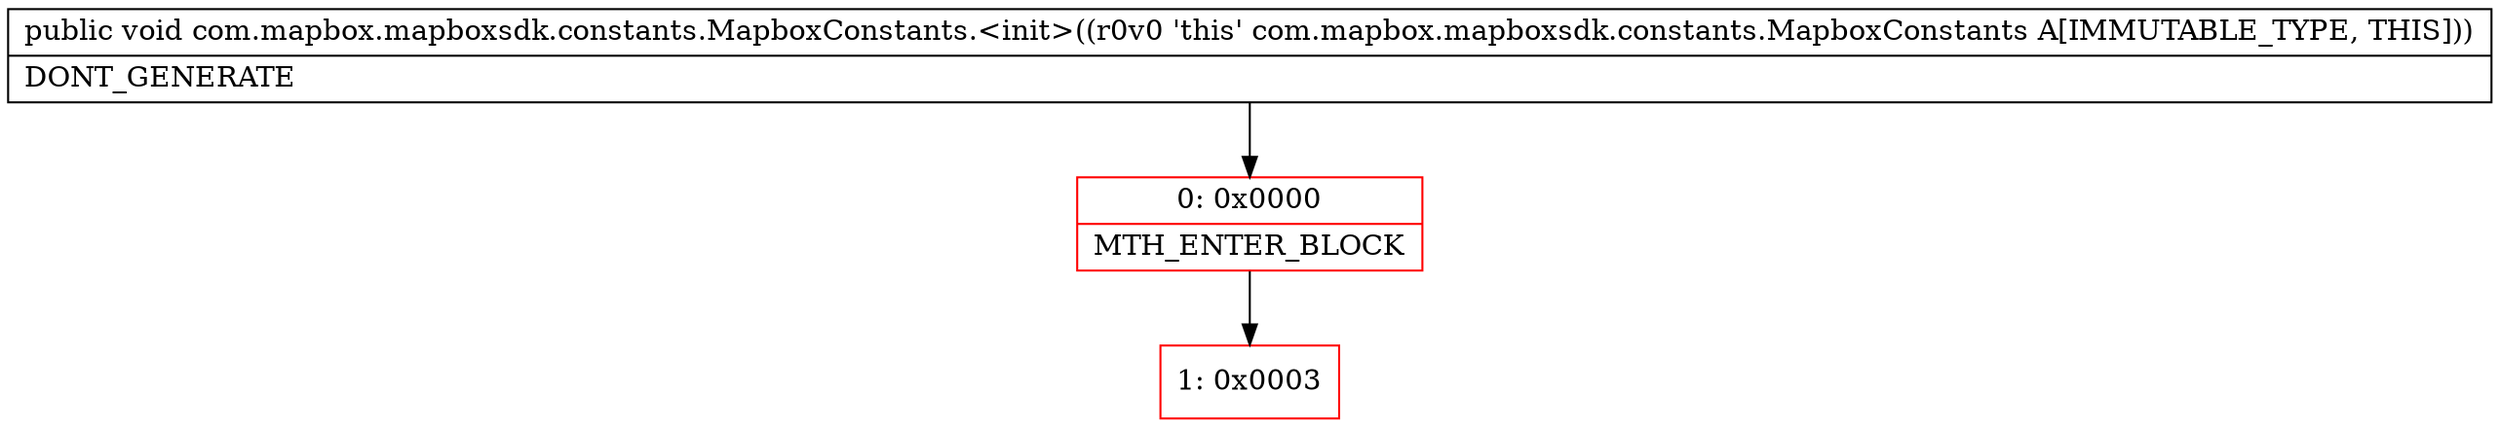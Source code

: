 digraph "CFG forcom.mapbox.mapboxsdk.constants.MapboxConstants.\<init\>()V" {
subgraph cluster_Region_1890370201 {
label = "R(0)";
node [shape=record,color=blue];
}
Node_0 [shape=record,color=red,label="{0\:\ 0x0000|MTH_ENTER_BLOCK\l}"];
Node_1 [shape=record,color=red,label="{1\:\ 0x0003}"];
MethodNode[shape=record,label="{public void com.mapbox.mapboxsdk.constants.MapboxConstants.\<init\>((r0v0 'this' com.mapbox.mapboxsdk.constants.MapboxConstants A[IMMUTABLE_TYPE, THIS]))  | DONT_GENERATE\l}"];
MethodNode -> Node_0;
Node_0 -> Node_1;
}


